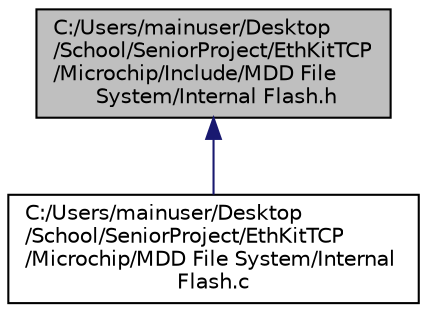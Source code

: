 digraph "C:/Users/mainuser/Desktop/School/SeniorProject/EthKitTCP/Microchip/Include/MDD File System/Internal Flash.h"
{
  edge [fontname="Helvetica",fontsize="10",labelfontname="Helvetica",labelfontsize="10"];
  node [fontname="Helvetica",fontsize="10",shape=record];
  Node1 [label="C:/Users/mainuser/Desktop\l/School/SeniorProject/EthKitTCP\l/Microchip/Include/MDD File\l System/Internal Flash.h",height=0.2,width=0.4,color="black", fillcolor="grey75", style="filled", fontcolor="black"];
  Node1 -> Node2 [dir="back",color="midnightblue",fontsize="10",style="solid"];
  Node2 [label="C:/Users/mainuser/Desktop\l/School/SeniorProject/EthKitTCP\l/Microchip/MDD File System/Internal \lFlash.c",height=0.2,width=0.4,color="black", fillcolor="white", style="filled",URL="$_internal_01_flash_8c.html"];
}
